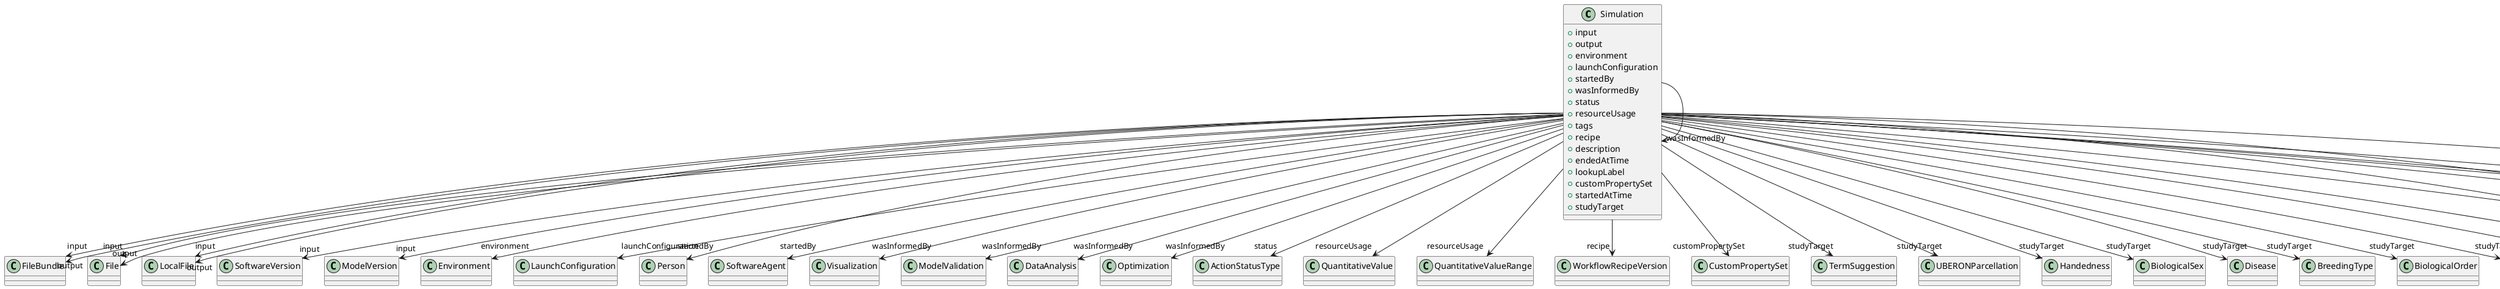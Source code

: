 @startuml
class Simulation {
+input
+output
+environment
+launchConfiguration
+startedBy
+wasInformedBy
+status
+resourceUsage
+tags
+recipe
+description
+endedAtTime
+lookupLabel
+customPropertySet
+startedAtTime
+studyTarget

}
Simulation -d-> "input" FileBundle
Simulation -d-> "input" File
Simulation -d-> "input" LocalFile
Simulation -d-> "input" SoftwareVersion
Simulation -d-> "input" ModelVersion
Simulation -d-> "output" FileBundle
Simulation -d-> "output" File
Simulation -d-> "output" LocalFile
Simulation -d-> "environment" Environment
Simulation -d-> "launchConfiguration" LaunchConfiguration
Simulation -d-> "startedBy" Person
Simulation -d-> "startedBy" SoftwareAgent
Simulation -d-> "wasInformedBy" Simulation
Simulation -d-> "wasInformedBy" Visualization
Simulation -d-> "wasInformedBy" ModelValidation
Simulation -d-> "wasInformedBy" DataAnalysis
Simulation -d-> "wasInformedBy" Optimization
Simulation -d-> "status" ActionStatusType
Simulation -d-> "resourceUsage" QuantitativeValue
Simulation -d-> "resourceUsage" QuantitativeValueRange
Simulation -d-> "recipe" WorkflowRecipeVersion
Simulation -d-> "customPropertySet" CustomPropertySet
Simulation -d-> "studyTarget" TermSuggestion
Simulation -d-> "studyTarget" UBERONParcellation
Simulation -d-> "studyTarget" Handedness
Simulation -d-> "studyTarget" BiologicalSex
Simulation -d-> "studyTarget" Disease
Simulation -d-> "studyTarget" BreedingType
Simulation -d-> "studyTarget" BiologicalOrder
Simulation -d-> "studyTarget" MolecularEntity
Simulation -d-> "studyTarget" DiseaseModel
Simulation -d-> "studyTarget" CellCultureType
Simulation -d-> "studyTarget" Species
Simulation -d-> "studyTarget" GeneticStrainType
Simulation -d-> "studyTarget" CellType
Simulation -d-> "studyTarget" SubcellularEntity
Simulation -d-> "studyTarget" Organ
Simulation -d-> "studyTarget" CustomAnatomicalEntity
Simulation -d-> "studyTarget" ParcellationEntityVersion
Simulation -d-> "studyTarget" ParcellationEntity

@enduml